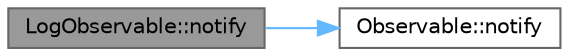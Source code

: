 digraph "LogObservable::notify"
{
 // LATEX_PDF_SIZE
  bgcolor="transparent";
  edge [fontname=Helvetica,fontsize=10,labelfontname=Helvetica,labelfontsize=10];
  node [fontname=Helvetica,fontsize=10,shape=box,height=0.2,width=0.4];
  rankdir="LR";
  Node1 [id="Node000001",label="LogObservable::notify",height=0.2,width=0.4,color="gray40", fillcolor="grey60", style="filled", fontcolor="black",tooltip="Notifies the observers without any message. This function overrides the notify() function in the base..."];
  Node1 -> Node2 [id="edge2_Node000001_Node000002",color="steelblue1",style="solid",tooltip=" "];
  Node2 [id="Node000002",label="Observable::notify",height=0.2,width=0.4,color="grey40", fillcolor="white", style="filled",URL="$class_observable.html#ae181cee45eafcdd3244f2385ac1357d7",tooltip="Notifies all attached observers about a state change in the Observable object."];
}

